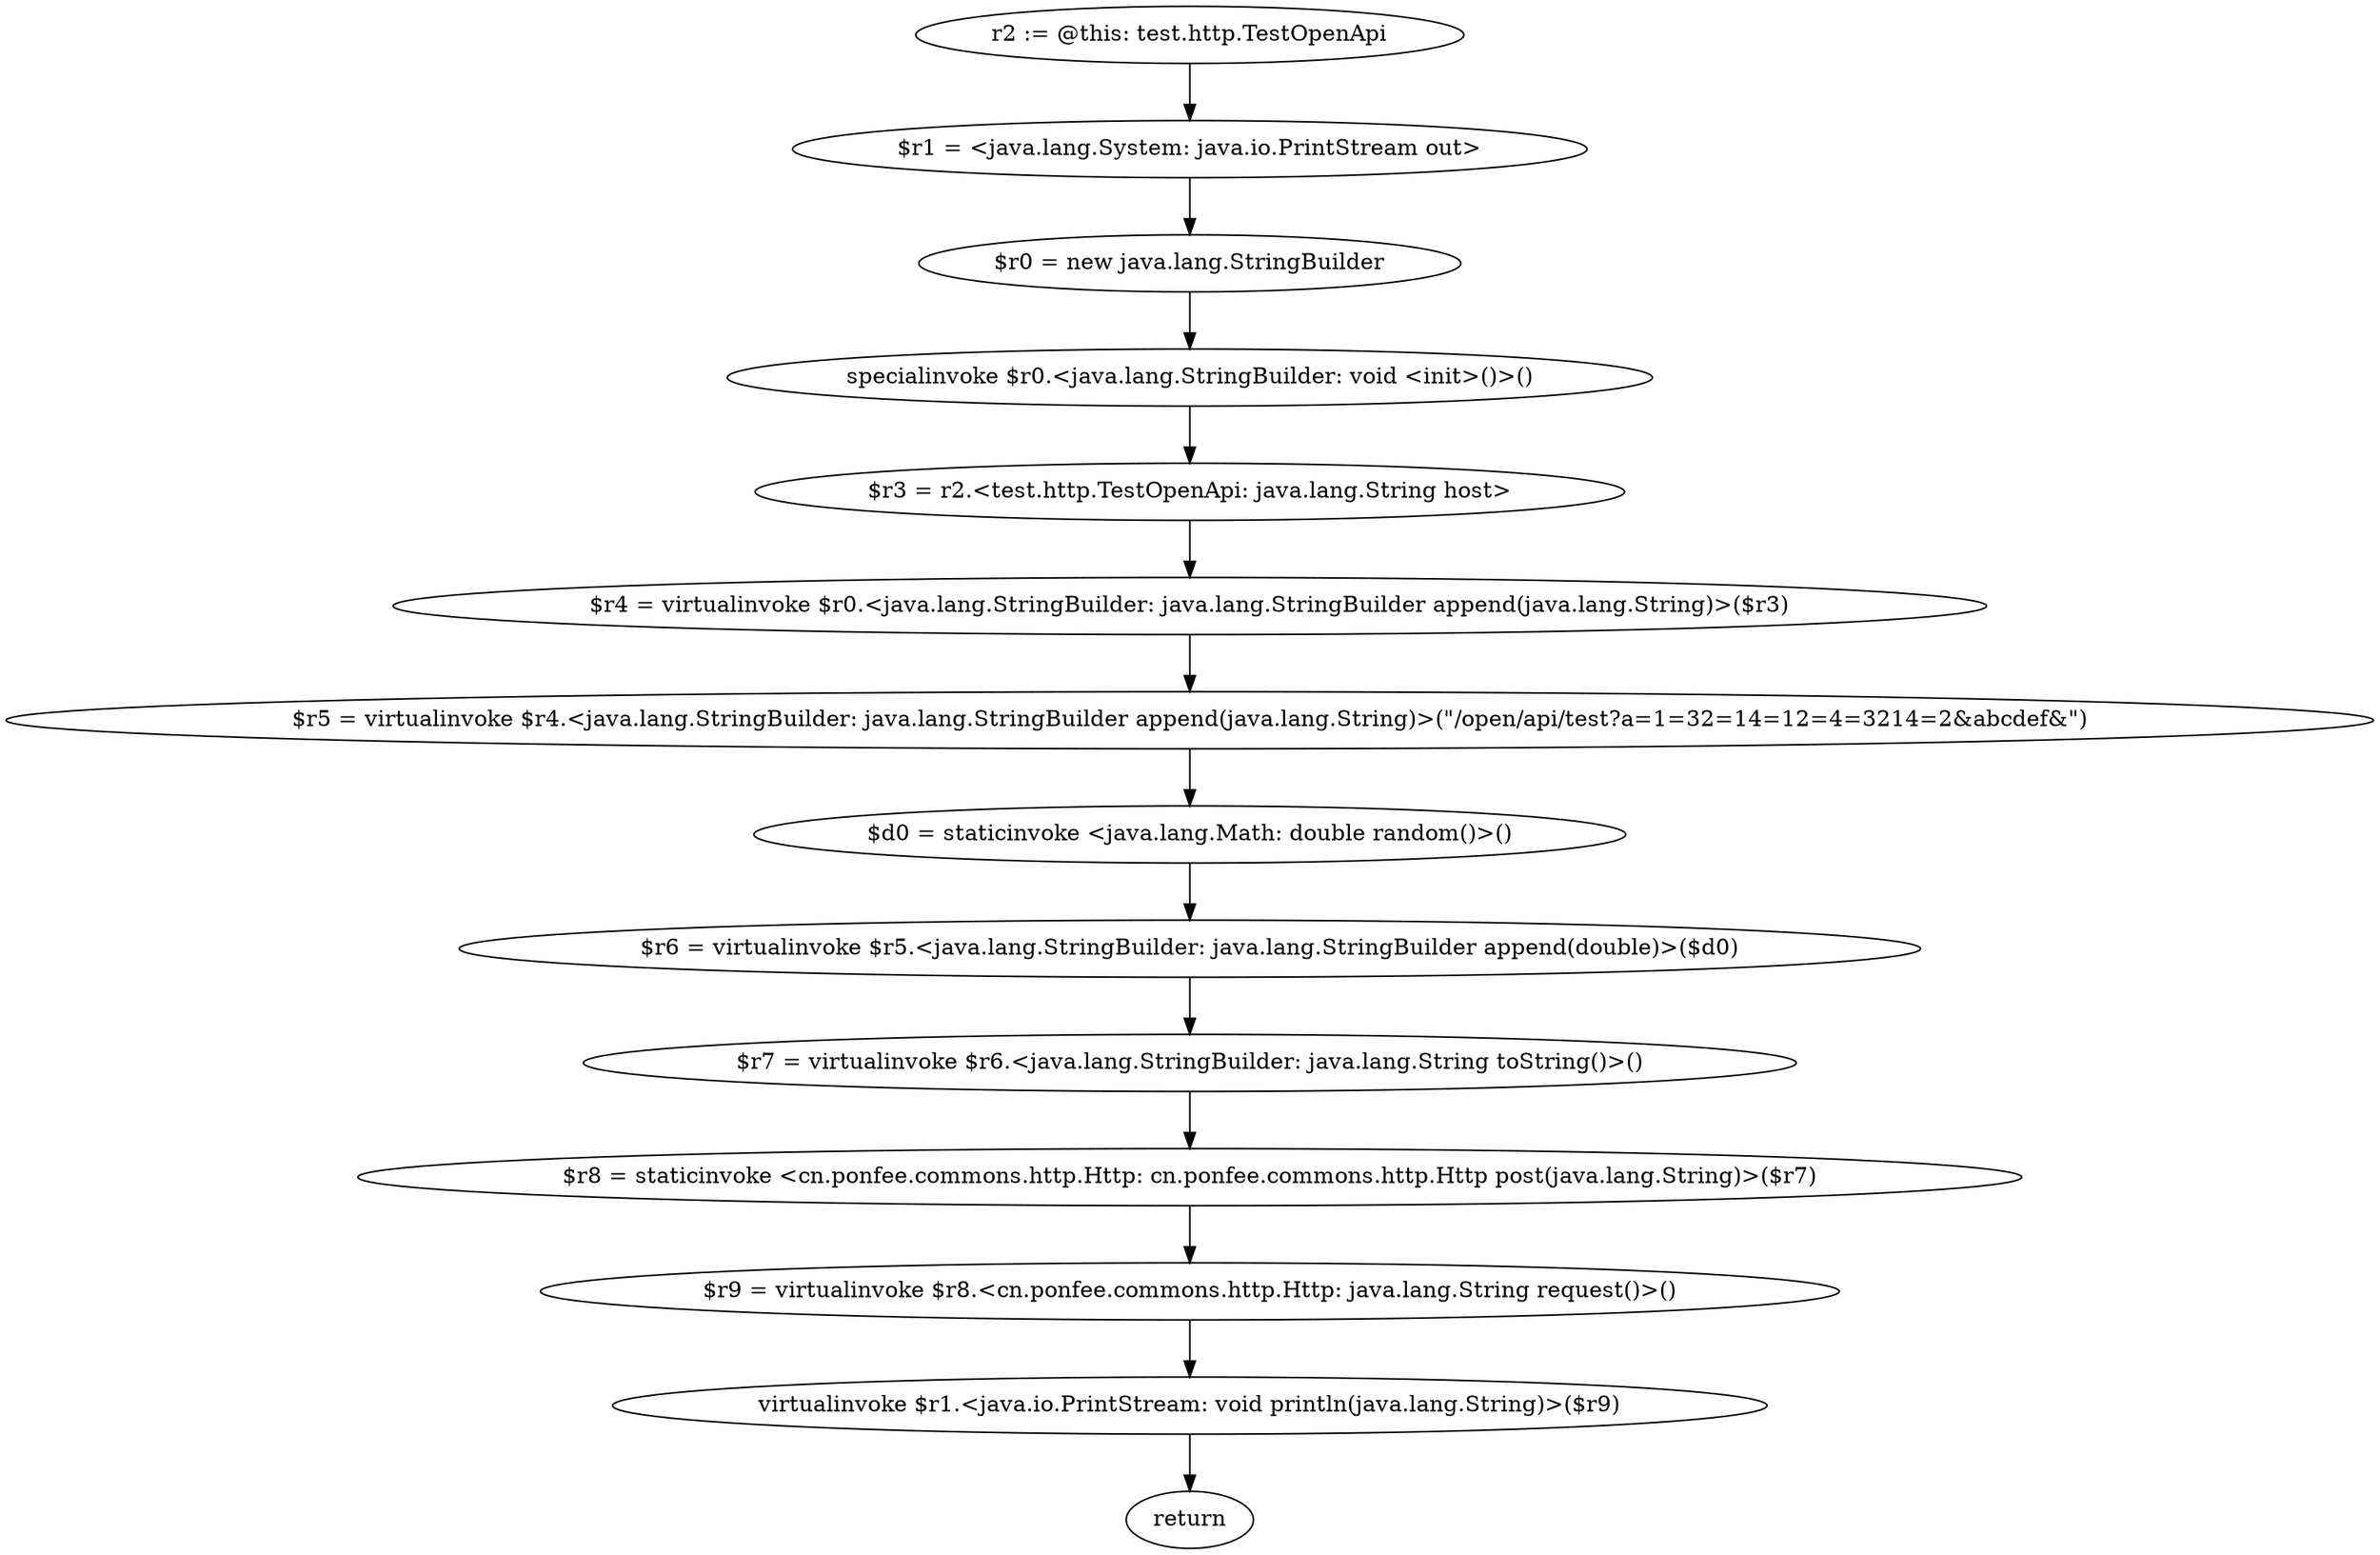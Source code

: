digraph "unitGraph" {
    "r2 := @this: test.http.TestOpenApi"
    "$r1 = <java.lang.System: java.io.PrintStream out>"
    "$r0 = new java.lang.StringBuilder"
    "specialinvoke $r0.<java.lang.StringBuilder: void <init>()>()"
    "$r3 = r2.<test.http.TestOpenApi: java.lang.String host>"
    "$r4 = virtualinvoke $r0.<java.lang.StringBuilder: java.lang.StringBuilder append(java.lang.String)>($r3)"
    "$r5 = virtualinvoke $r4.<java.lang.StringBuilder: java.lang.StringBuilder append(java.lang.String)>(\"/open/api/test?a=1=32=14=12=4=3214=2&abcdef&\")"
    "$d0 = staticinvoke <java.lang.Math: double random()>()"
    "$r6 = virtualinvoke $r5.<java.lang.StringBuilder: java.lang.StringBuilder append(double)>($d0)"
    "$r7 = virtualinvoke $r6.<java.lang.StringBuilder: java.lang.String toString()>()"
    "$r8 = staticinvoke <cn.ponfee.commons.http.Http: cn.ponfee.commons.http.Http post(java.lang.String)>($r7)"
    "$r9 = virtualinvoke $r8.<cn.ponfee.commons.http.Http: java.lang.String request()>()"
    "virtualinvoke $r1.<java.io.PrintStream: void println(java.lang.String)>($r9)"
    "return"
    "r2 := @this: test.http.TestOpenApi"->"$r1 = <java.lang.System: java.io.PrintStream out>";
    "$r1 = <java.lang.System: java.io.PrintStream out>"->"$r0 = new java.lang.StringBuilder";
    "$r0 = new java.lang.StringBuilder"->"specialinvoke $r0.<java.lang.StringBuilder: void <init>()>()";
    "specialinvoke $r0.<java.lang.StringBuilder: void <init>()>()"->"$r3 = r2.<test.http.TestOpenApi: java.lang.String host>";
    "$r3 = r2.<test.http.TestOpenApi: java.lang.String host>"->"$r4 = virtualinvoke $r0.<java.lang.StringBuilder: java.lang.StringBuilder append(java.lang.String)>($r3)";
    "$r4 = virtualinvoke $r0.<java.lang.StringBuilder: java.lang.StringBuilder append(java.lang.String)>($r3)"->"$r5 = virtualinvoke $r4.<java.lang.StringBuilder: java.lang.StringBuilder append(java.lang.String)>(\"/open/api/test?a=1=32=14=12=4=3214=2&abcdef&\")";
    "$r5 = virtualinvoke $r4.<java.lang.StringBuilder: java.lang.StringBuilder append(java.lang.String)>(\"/open/api/test?a=1=32=14=12=4=3214=2&abcdef&\")"->"$d0 = staticinvoke <java.lang.Math: double random()>()";
    "$d0 = staticinvoke <java.lang.Math: double random()>()"->"$r6 = virtualinvoke $r5.<java.lang.StringBuilder: java.lang.StringBuilder append(double)>($d0)";
    "$r6 = virtualinvoke $r5.<java.lang.StringBuilder: java.lang.StringBuilder append(double)>($d0)"->"$r7 = virtualinvoke $r6.<java.lang.StringBuilder: java.lang.String toString()>()";
    "$r7 = virtualinvoke $r6.<java.lang.StringBuilder: java.lang.String toString()>()"->"$r8 = staticinvoke <cn.ponfee.commons.http.Http: cn.ponfee.commons.http.Http post(java.lang.String)>($r7)";
    "$r8 = staticinvoke <cn.ponfee.commons.http.Http: cn.ponfee.commons.http.Http post(java.lang.String)>($r7)"->"$r9 = virtualinvoke $r8.<cn.ponfee.commons.http.Http: java.lang.String request()>()";
    "$r9 = virtualinvoke $r8.<cn.ponfee.commons.http.Http: java.lang.String request()>()"->"virtualinvoke $r1.<java.io.PrintStream: void println(java.lang.String)>($r9)";
    "virtualinvoke $r1.<java.io.PrintStream: void println(java.lang.String)>($r9)"->"return";
}
